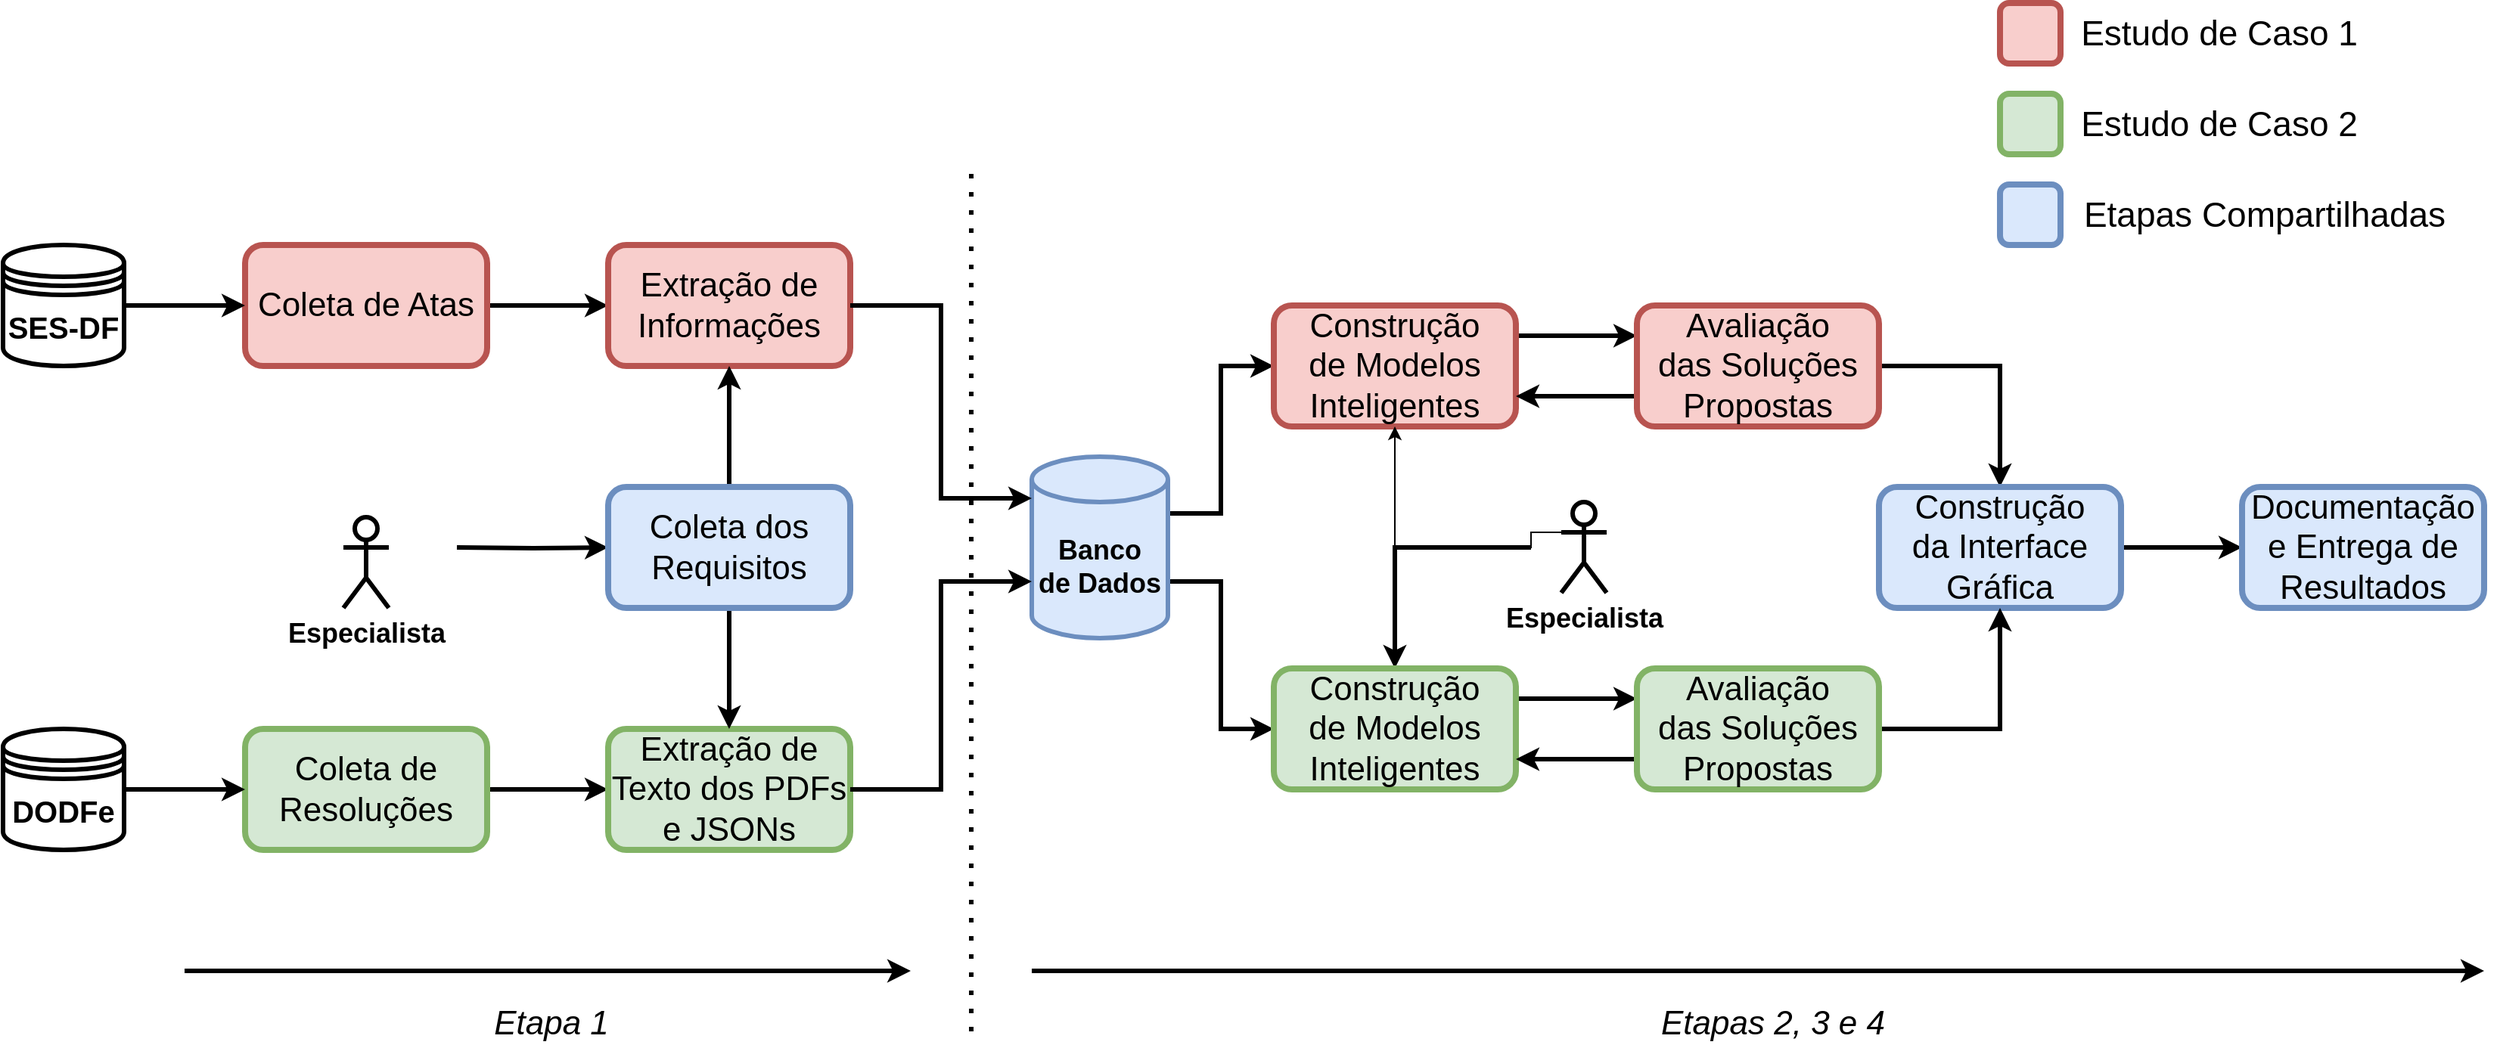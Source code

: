 <mxfile version="24.7.7">
  <diagram name="Page-1" id="l7CyhxpI5VRQu8naBMbO">
    <mxGraphModel dx="1362" dy="1893" grid="1" gridSize="10" guides="1" tooltips="1" connect="1" arrows="1" fold="1" page="1" pageScale="1" pageWidth="850" pageHeight="1100" math="0" shadow="0">
      <root>
        <mxCell id="0" />
        <mxCell id="1" parent="0" />
        <mxCell id="gDCcF5d6qkvEwwHPVIK9-13" style="edgeStyle=orthogonalEdgeStyle;rounded=0;orthogonalLoop=1;jettySize=auto;html=1;exitX=1;exitY=0.5;exitDx=0;exitDy=0;entryX=0;entryY=0.5;entryDx=0;entryDy=0;strokeWidth=3;" edge="1" parent="1" source="gDCcF5d6qkvEwwHPVIK9-1" target="gDCcF5d6qkvEwwHPVIK9-12">
          <mxGeometry relative="1" as="geometry" />
        </mxCell>
        <mxCell id="gDCcF5d6qkvEwwHPVIK9-1" value="Coleta de Atas" style="rounded=1;whiteSpace=wrap;html=1;fontSize=22;strokeWidth=4;fillColor=#f8cecc;strokeColor=#b85450;" vertex="1" parent="1">
          <mxGeometry x="200" y="80" width="160" height="80" as="geometry" />
        </mxCell>
        <mxCell id="gDCcF5d6qkvEwwHPVIK9-23" style="edgeStyle=orthogonalEdgeStyle;rounded=0;orthogonalLoop=1;jettySize=auto;html=1;exitX=1;exitY=0.5;exitDx=0;exitDy=0;entryX=0;entryY=0.5;entryDx=0;entryDy=0;strokeWidth=3;" edge="1" parent="1" source="gDCcF5d6qkvEwwHPVIK9-2" target="gDCcF5d6qkvEwwHPVIK9-14">
          <mxGeometry relative="1" as="geometry" />
        </mxCell>
        <mxCell id="gDCcF5d6qkvEwwHPVIK9-2" value="Coleta de Resoluções" style="rounded=1;whiteSpace=wrap;html=1;fontSize=22;strokeWidth=4;fillColor=#d5e8d4;strokeColor=#82b366;" vertex="1" parent="1">
          <mxGeometry x="200" y="400" width="160" height="80" as="geometry" />
        </mxCell>
        <mxCell id="gDCcF5d6qkvEwwHPVIK9-6" style="edgeStyle=orthogonalEdgeStyle;rounded=0;orthogonalLoop=1;jettySize=auto;html=1;entryX=0;entryY=0.5;entryDx=0;entryDy=0;strokeWidth=3;" edge="1" parent="1" source="gDCcF5d6qkvEwwHPVIK9-3" target="gDCcF5d6qkvEwwHPVIK9-2">
          <mxGeometry relative="1" as="geometry" />
        </mxCell>
        <mxCell id="gDCcF5d6qkvEwwHPVIK9-3" value="&lt;font style=&quot;font-size: 20px;&quot;&gt;&lt;b&gt;DODFe&lt;/b&gt;&lt;/font&gt;" style="shape=datastore;whiteSpace=wrap;html=1;strokeWidth=3;" vertex="1" parent="1">
          <mxGeometry x="40" y="400" width="80" height="80" as="geometry" />
        </mxCell>
        <mxCell id="gDCcF5d6qkvEwwHPVIK9-5" style="edgeStyle=orthogonalEdgeStyle;rounded=0;orthogonalLoop=1;jettySize=auto;html=1;exitX=1;exitY=0.5;exitDx=0;exitDy=0;entryX=0;entryY=0.5;entryDx=0;entryDy=0;strokeWidth=3;" edge="1" parent="1" source="gDCcF5d6qkvEwwHPVIK9-4" target="gDCcF5d6qkvEwwHPVIK9-1">
          <mxGeometry relative="1" as="geometry" />
        </mxCell>
        <mxCell id="gDCcF5d6qkvEwwHPVIK9-4" value="&lt;font style=&quot;font-size: 20px;&quot;&gt;&lt;b&gt;SES-DF&lt;/b&gt;&lt;/font&gt;" style="shape=datastore;whiteSpace=wrap;html=1;strokeWidth=3;" vertex="1" parent="1">
          <mxGeometry x="40" y="80" width="80" height="80" as="geometry" />
        </mxCell>
        <mxCell id="gDCcF5d6qkvEwwHPVIK9-12" value="Extração de Informações" style="rounded=1;whiteSpace=wrap;html=1;fontSize=22;strokeWidth=4;fillColor=#f8cecc;strokeColor=#b85450;" vertex="1" parent="1">
          <mxGeometry x="440" y="80" width="160" height="80" as="geometry" />
        </mxCell>
        <mxCell id="gDCcF5d6qkvEwwHPVIK9-14" value="Extração de&lt;div style=&quot;font-size: 22px;&quot;&gt;Texto dos PDFs&lt;/div&gt;&lt;div style=&quot;font-size: 22px;&quot;&gt;e JSONs&lt;/div&gt;" style="rounded=1;whiteSpace=wrap;html=1;fontSize=22;strokeWidth=4;fillColor=#d5e8d4;strokeColor=#82b366;" vertex="1" parent="1">
          <mxGeometry x="440.0" y="400" width="160" height="80" as="geometry" />
        </mxCell>
        <mxCell id="gDCcF5d6qkvEwwHPVIK9-21" style="edgeStyle=orthogonalEdgeStyle;rounded=0;orthogonalLoop=1;jettySize=auto;html=1;strokeWidth=3;" edge="1" parent="1" target="gDCcF5d6qkvEwwHPVIK9-19">
          <mxGeometry relative="1" as="geometry">
            <mxPoint x="340" y="280" as="sourcePoint" />
          </mxGeometry>
        </mxCell>
        <mxCell id="gDCcF5d6qkvEwwHPVIK9-18" value="Especialista" style="shape=umlActor;verticalLabelPosition=bottom;verticalAlign=top;html=1;outlineConnect=0;strokeWidth=3;fontSize=18;fontStyle=1" vertex="1" parent="1">
          <mxGeometry x="265" y="260" width="30" height="60" as="geometry" />
        </mxCell>
        <mxCell id="gDCcF5d6qkvEwwHPVIK9-26" style="edgeStyle=orthogonalEdgeStyle;rounded=0;orthogonalLoop=1;jettySize=auto;html=1;strokeWidth=3;" edge="1" parent="1" source="gDCcF5d6qkvEwwHPVIK9-19" target="gDCcF5d6qkvEwwHPVIK9-12">
          <mxGeometry relative="1" as="geometry">
            <mxPoint x="510" y="20" as="targetPoint" />
          </mxGeometry>
        </mxCell>
        <mxCell id="gDCcF5d6qkvEwwHPVIK9-32" style="edgeStyle=orthogonalEdgeStyle;rounded=0;orthogonalLoop=1;jettySize=auto;html=1;exitX=0.5;exitY=1;exitDx=0;exitDy=0;entryX=0.5;entryY=0;entryDx=0;entryDy=0;strokeWidth=3;" edge="1" parent="1" source="gDCcF5d6qkvEwwHPVIK9-19" target="gDCcF5d6qkvEwwHPVIK9-14">
          <mxGeometry relative="1" as="geometry" />
        </mxCell>
        <mxCell id="gDCcF5d6qkvEwwHPVIK9-19" value="Coleta dos&lt;div style=&quot;font-size: 22px;&quot;&gt;Requisitos&lt;/div&gt;" style="rounded=1;whiteSpace=wrap;html=1;fontSize=22;strokeWidth=4;fillColor=#dae8fc;strokeColor=#6c8ebf;" vertex="1" parent="1">
          <mxGeometry x="440.0" y="240" width="160" height="80" as="geometry" />
        </mxCell>
        <mxCell id="gDCcF5d6qkvEwwHPVIK9-37" style="edgeStyle=orthogonalEdgeStyle;rounded=0;orthogonalLoop=1;jettySize=auto;html=1;exitX=1;exitY=0;exitDx=0;exitDy=37.5;exitPerimeter=0;strokeWidth=3;entryX=0;entryY=0.5;entryDx=0;entryDy=0;" edge="1" parent="1" source="gDCcF5d6qkvEwwHPVIK9-25" target="gDCcF5d6qkvEwwHPVIK9-34">
          <mxGeometry relative="1" as="geometry" />
        </mxCell>
        <mxCell id="gDCcF5d6qkvEwwHPVIK9-68" style="edgeStyle=orthogonalEdgeStyle;rounded=0;orthogonalLoop=1;jettySize=auto;html=1;exitX=1;exitY=0;exitDx=0;exitDy=82.5;exitPerimeter=0;entryX=0;entryY=0.5;entryDx=0;entryDy=0;strokeWidth=3;" edge="1" parent="1" source="gDCcF5d6qkvEwwHPVIK9-25" target="gDCcF5d6qkvEwwHPVIK9-55">
          <mxGeometry relative="1" as="geometry" />
        </mxCell>
        <mxCell id="gDCcF5d6qkvEwwHPVIK9-25" value="Banco&lt;div style=&quot;font-size: 18px;&quot;&gt;de Dados&lt;/div&gt;" style="shape=cylinder3;whiteSpace=wrap;html=1;boundedLbl=1;backgroundOutline=1;size=15;fontSize=18;fontStyle=1;strokeWidth=3;fillColor=#dae8fc;strokeColor=#6c8ebf;" vertex="1" parent="1">
          <mxGeometry x="720" y="220" width="90" height="120" as="geometry" />
        </mxCell>
        <mxCell id="gDCcF5d6qkvEwwHPVIK9-27" style="edgeStyle=orthogonalEdgeStyle;rounded=0;orthogonalLoop=1;jettySize=auto;html=1;entryX=0;entryY=0;entryDx=0;entryDy=27.5;entryPerimeter=0;strokeWidth=3;" edge="1" parent="1" source="gDCcF5d6qkvEwwHPVIK9-12" target="gDCcF5d6qkvEwwHPVIK9-25">
          <mxGeometry relative="1" as="geometry" />
        </mxCell>
        <mxCell id="gDCcF5d6qkvEwwHPVIK9-28" style="edgeStyle=orthogonalEdgeStyle;rounded=0;orthogonalLoop=1;jettySize=auto;html=1;entryX=0;entryY=0;entryDx=0;entryDy=82.5;entryPerimeter=0;strokeWidth=3;" edge="1" parent="1" source="gDCcF5d6qkvEwwHPVIK9-14" target="gDCcF5d6qkvEwwHPVIK9-25">
          <mxGeometry relative="1" as="geometry" />
        </mxCell>
        <mxCell id="gDCcF5d6qkvEwwHPVIK9-38" style="edgeStyle=orthogonalEdgeStyle;rounded=0;orthogonalLoop=1;jettySize=auto;html=1;strokeWidth=3;fillColor=#f8cecc;strokeColor=#000000;entryX=0;entryY=0.25;entryDx=0;entryDy=0;exitX=1;exitY=0.25;exitDx=0;exitDy=0;" edge="1" parent="1" source="gDCcF5d6qkvEwwHPVIK9-34" target="gDCcF5d6qkvEwwHPVIK9-39">
          <mxGeometry relative="1" as="geometry">
            <mxPoint x="1120" y="120" as="targetPoint" />
          </mxGeometry>
        </mxCell>
        <mxCell id="gDCcF5d6qkvEwwHPVIK9-34" value="Construção&lt;div&gt;de Modelos Inteligentes&lt;/div&gt;" style="rounded=1;whiteSpace=wrap;html=1;fontSize=22;strokeWidth=4;fillColor=#f8cecc;strokeColor=#b85450;" vertex="1" parent="1">
          <mxGeometry x="880" y="120" width="160" height="80" as="geometry" />
        </mxCell>
        <mxCell id="gDCcF5d6qkvEwwHPVIK9-66" style="edgeStyle=orthogonalEdgeStyle;rounded=0;orthogonalLoop=1;jettySize=auto;html=1;strokeWidth=3;" edge="1" parent="1" source="gDCcF5d6qkvEwwHPVIK9-39" target="gDCcF5d6qkvEwwHPVIK9-57">
          <mxGeometry relative="1" as="geometry">
            <Array as="points">
              <mxPoint x="1360" y="160" />
            </Array>
          </mxGeometry>
        </mxCell>
        <mxCell id="gDCcF5d6qkvEwwHPVIK9-77" style="edgeStyle=orthogonalEdgeStyle;rounded=0;orthogonalLoop=1;jettySize=auto;html=1;exitX=0;exitY=0.75;exitDx=0;exitDy=0;entryX=1;entryY=0.75;entryDx=0;entryDy=0;strokeWidth=3;" edge="1" parent="1" source="gDCcF5d6qkvEwwHPVIK9-39" target="gDCcF5d6qkvEwwHPVIK9-34">
          <mxGeometry relative="1" as="geometry" />
        </mxCell>
        <mxCell id="gDCcF5d6qkvEwwHPVIK9-39" value="Avaliação&lt;div&gt;das Soluções&lt;/div&gt;&lt;div&gt;Propostas&lt;/div&gt;" style="rounded=1;whiteSpace=wrap;html=1;fontSize=22;strokeWidth=4;fillColor=#f8cecc;strokeColor=#b85450;" vertex="1" parent="1">
          <mxGeometry x="1120" y="120" width="160" height="80" as="geometry" />
        </mxCell>
        <mxCell id="gDCcF5d6qkvEwwHPVIK9-46" value="" style="endArrow=classic;html=1;rounded=0;strokeWidth=3;" edge="1" parent="1">
          <mxGeometry width="50" height="50" relative="1" as="geometry">
            <mxPoint x="160" y="560" as="sourcePoint" />
            <mxPoint x="640" y="560" as="targetPoint" />
          </mxGeometry>
        </mxCell>
        <mxCell id="gDCcF5d6qkvEwwHPVIK9-47" value="Etapa 1" style="text;html=1;align=center;verticalAlign=middle;whiteSpace=wrap;rounded=0;fontSize=22;fontStyle=2" vertex="1" parent="1">
          <mxGeometry x="350" y="580" width="105" height="30" as="geometry" />
        </mxCell>
        <mxCell id="gDCcF5d6qkvEwwHPVIK9-48" value="" style="rounded=1;whiteSpace=wrap;html=1;fontSize=22;strokeWidth=4;fillColor=#f8cecc;strokeColor=#b85450;" vertex="1" parent="1">
          <mxGeometry x="1360" y="-80" width="40" height="40" as="geometry" />
        </mxCell>
        <mxCell id="gDCcF5d6qkvEwwHPVIK9-49" value="Estudo de Caso 1" style="text;html=1;align=center;verticalAlign=middle;whiteSpace=wrap;rounded=0;fontSize=23;" vertex="1" parent="1">
          <mxGeometry x="1400" y="-75" width="210" height="30" as="geometry" />
        </mxCell>
        <mxCell id="gDCcF5d6qkvEwwHPVIK9-50" value="" style="rounded=1;whiteSpace=wrap;html=1;fontSize=22;strokeWidth=4;fillColor=#d5e8d4;strokeColor=#82b366;" vertex="1" parent="1">
          <mxGeometry x="1360" y="-20" width="40" height="40" as="geometry" />
        </mxCell>
        <mxCell id="gDCcF5d6qkvEwwHPVIK9-51" value="Estudo de Caso 2" style="text;html=1;align=center;verticalAlign=middle;whiteSpace=wrap;rounded=0;fontSize=23;" vertex="1" parent="1">
          <mxGeometry x="1400" y="-15" width="210" height="30" as="geometry" />
        </mxCell>
        <mxCell id="gDCcF5d6qkvEwwHPVIK9-52" value="" style="endArrow=none;dashed=1;html=1;dashPattern=1 3;strokeWidth=3;rounded=0;" edge="1" parent="1">
          <mxGeometry width="50" height="50" relative="1" as="geometry">
            <mxPoint x="680" y="600" as="sourcePoint" />
            <mxPoint x="680" y="30" as="targetPoint" />
          </mxGeometry>
        </mxCell>
        <mxCell id="gDCcF5d6qkvEwwHPVIK9-72" style="edgeStyle=orthogonalEdgeStyle;rounded=0;orthogonalLoop=1;jettySize=auto;html=1;strokeWidth=3;" edge="1" parent="1" target="gDCcF5d6qkvEwwHPVIK9-55">
          <mxGeometry relative="1" as="geometry">
            <mxPoint x="1050" y="280" as="sourcePoint" />
            <Array as="points">
              <mxPoint x="1050" y="280" />
              <mxPoint x="960" y="280" />
            </Array>
          </mxGeometry>
        </mxCell>
        <mxCell id="gDCcF5d6qkvEwwHPVIK9-80" style="edgeStyle=orthogonalEdgeStyle;rounded=0;orthogonalLoop=1;jettySize=auto;html=1;exitX=0;exitY=0.333;exitDx=0;exitDy=0;exitPerimeter=0;entryX=0.5;entryY=1;entryDx=0;entryDy=0;" edge="1" parent="1" source="gDCcF5d6qkvEwwHPVIK9-53" target="gDCcF5d6qkvEwwHPVIK9-34">
          <mxGeometry relative="1" as="geometry">
            <Array as="points">
              <mxPoint x="1050" y="270" />
              <mxPoint x="1050" y="280" />
              <mxPoint x="960" y="280" />
            </Array>
          </mxGeometry>
        </mxCell>
        <mxCell id="gDCcF5d6qkvEwwHPVIK9-53" value="Especialista" style="shape=umlActor;verticalLabelPosition=bottom;verticalAlign=top;html=1;outlineConnect=0;strokeWidth=3;fontSize=18;fontStyle=1" vertex="1" parent="1">
          <mxGeometry x="1070" y="250" width="30" height="60" as="geometry" />
        </mxCell>
        <mxCell id="gDCcF5d6qkvEwwHPVIK9-67" style="edgeStyle=orthogonalEdgeStyle;rounded=0;orthogonalLoop=1;jettySize=auto;html=1;exitX=1;exitY=0.25;exitDx=0;exitDy=0;entryX=0;entryY=0.25;entryDx=0;entryDy=0;strokeWidth=3;" edge="1" parent="1" source="gDCcF5d6qkvEwwHPVIK9-55" target="gDCcF5d6qkvEwwHPVIK9-59">
          <mxGeometry relative="1" as="geometry" />
        </mxCell>
        <mxCell id="gDCcF5d6qkvEwwHPVIK9-55" value="Construção&lt;div&gt;de Modelos Inteligentes&lt;/div&gt;" style="rounded=1;whiteSpace=wrap;html=1;fontSize=22;strokeWidth=4;fillColor=#d5e8d4;strokeColor=#82b366;" vertex="1" parent="1">
          <mxGeometry x="880" y="360" width="160" height="80" as="geometry" />
        </mxCell>
        <mxCell id="gDCcF5d6qkvEwwHPVIK9-70" style="edgeStyle=orthogonalEdgeStyle;rounded=0;orthogonalLoop=1;jettySize=auto;html=1;exitX=1;exitY=0.5;exitDx=0;exitDy=0;entryX=0;entryY=0.5;entryDx=0;entryDy=0;strokeWidth=3;" edge="1" parent="1" source="gDCcF5d6qkvEwwHPVIK9-57" target="gDCcF5d6qkvEwwHPVIK9-60">
          <mxGeometry relative="1" as="geometry" />
        </mxCell>
        <mxCell id="gDCcF5d6qkvEwwHPVIK9-57" value="Construção&lt;div&gt;da Interface Gráfica&lt;/div&gt;" style="rounded=1;whiteSpace=wrap;html=1;fontSize=22;strokeWidth=4;fillColor=#dae8fc;strokeColor=#6c8ebf;" vertex="1" parent="1">
          <mxGeometry x="1280" y="240" width="160" height="80" as="geometry" />
        </mxCell>
        <mxCell id="gDCcF5d6qkvEwwHPVIK9-69" style="edgeStyle=orthogonalEdgeStyle;rounded=0;orthogonalLoop=1;jettySize=auto;html=1;exitX=1;exitY=0.5;exitDx=0;exitDy=0;entryX=0.5;entryY=1;entryDx=0;entryDy=0;strokeWidth=3;" edge="1" parent="1" source="gDCcF5d6qkvEwwHPVIK9-59" target="gDCcF5d6qkvEwwHPVIK9-57">
          <mxGeometry relative="1" as="geometry" />
        </mxCell>
        <mxCell id="gDCcF5d6qkvEwwHPVIK9-78" style="edgeStyle=orthogonalEdgeStyle;rounded=0;orthogonalLoop=1;jettySize=auto;html=1;exitX=0;exitY=0.75;exitDx=0;exitDy=0;entryX=1;entryY=0.75;entryDx=0;entryDy=0;strokeWidth=3;" edge="1" parent="1" source="gDCcF5d6qkvEwwHPVIK9-59" target="gDCcF5d6qkvEwwHPVIK9-55">
          <mxGeometry relative="1" as="geometry" />
        </mxCell>
        <mxCell id="gDCcF5d6qkvEwwHPVIK9-59" value="Avaliação&lt;div&gt;das Soluções&lt;/div&gt;&lt;div&gt;Propostas&lt;/div&gt;" style="rounded=1;whiteSpace=wrap;html=1;fontSize=22;strokeWidth=4;fillColor=#d5e8d4;strokeColor=#82b366;" vertex="1" parent="1">
          <mxGeometry x="1120" y="360" width="160" height="80" as="geometry" />
        </mxCell>
        <mxCell id="gDCcF5d6qkvEwwHPVIK9-60" value="Documentação&lt;div&gt;e Entrega de Resultados&lt;/div&gt;" style="rounded=1;whiteSpace=wrap;html=1;fontSize=22;strokeWidth=4;fillColor=#dae8fc;strokeColor=#6c8ebf;" vertex="1" parent="1">
          <mxGeometry x="1520" y="240" width="160" height="80" as="geometry" />
        </mxCell>
        <mxCell id="gDCcF5d6qkvEwwHPVIK9-63" value="" style="rounded=1;whiteSpace=wrap;html=1;fontSize=22;strokeWidth=4;fillColor=#dae8fc;strokeColor=#6c8ebf;" vertex="1" parent="1">
          <mxGeometry x="1360" y="40" width="40" height="40" as="geometry" />
        </mxCell>
        <mxCell id="gDCcF5d6qkvEwwHPVIK9-64" value="Etapas Compartilhadas" style="text;html=1;align=center;verticalAlign=middle;whiteSpace=wrap;rounded=0;fontSize=23;" vertex="1" parent="1">
          <mxGeometry x="1400" y="45" width="270" height="30" as="geometry" />
        </mxCell>
        <mxCell id="gDCcF5d6qkvEwwHPVIK9-75" value="" style="endArrow=classic;html=1;rounded=0;strokeWidth=3;" edge="1" parent="1">
          <mxGeometry width="50" height="50" relative="1" as="geometry">
            <mxPoint x="720" y="560" as="sourcePoint" />
            <mxPoint x="1680" y="560" as="targetPoint" />
          </mxGeometry>
        </mxCell>
        <mxCell id="gDCcF5d6qkvEwwHPVIK9-76" value="Etapas 2, 3 e 4" style="text;html=1;align=center;verticalAlign=middle;whiteSpace=wrap;rounded=0;fontSize=22;fontStyle=2" vertex="1" parent="1">
          <mxGeometry x="1120" y="580" width="180" height="30" as="geometry" />
        </mxCell>
      </root>
    </mxGraphModel>
  </diagram>
</mxfile>
